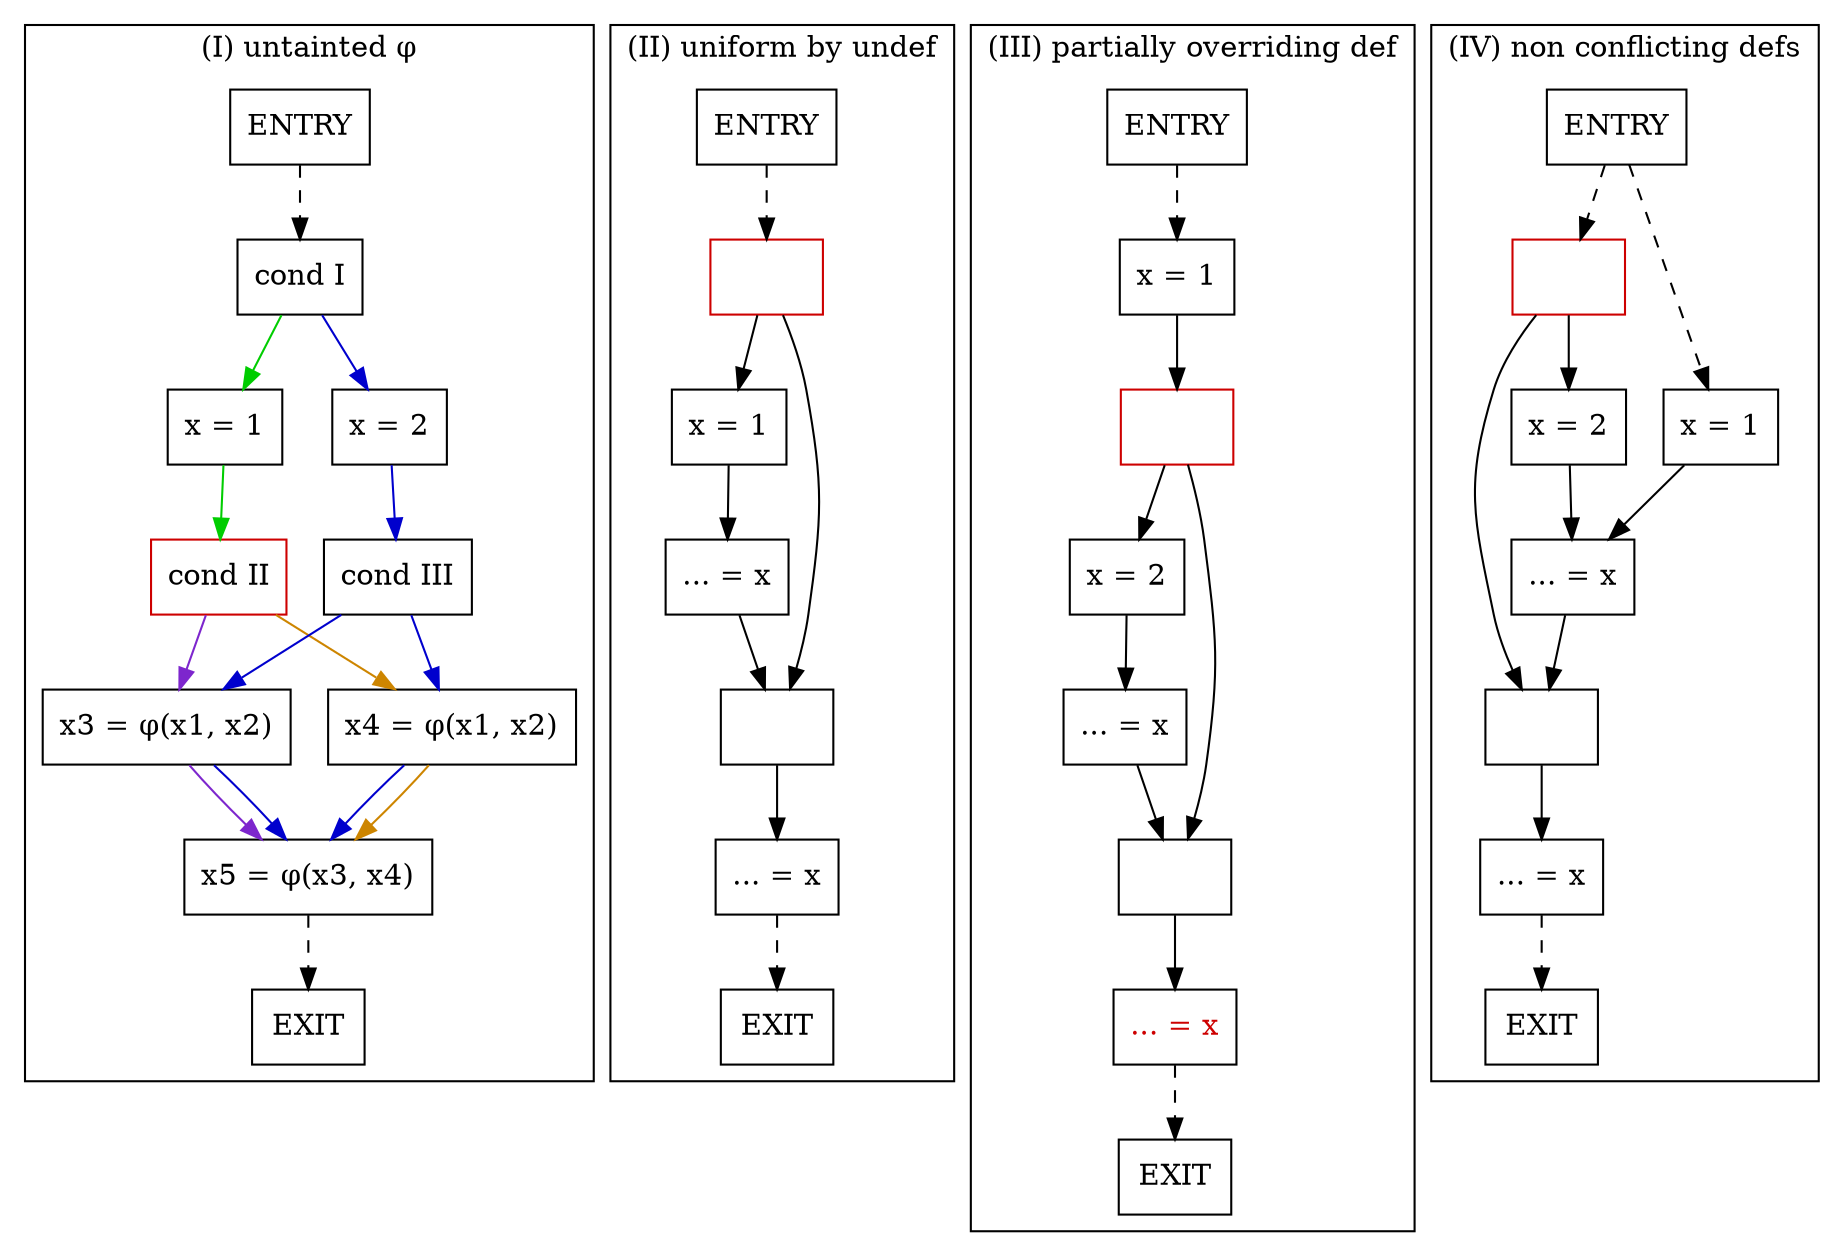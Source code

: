 digraph examples {

  node [shape=box]

  subgraph cluster_ex1 {
    label="(I) untainted &phi;"
    color=black
    ex1_entry [label="ENTRY"; rank=source]
    ex1_exit  [label="EXIT"; rank=sink]
    ex1_cond  [label="cond I"]
    ex1_x1 [label="x = 1"]
    ex1_left_cond [label="cond II"; color="red3"]
    ex1_x2 [label="x = 2"]
    ex1_right_cond [label="cond III"]
    ex1_x3 [label="x3 = &phi;(x1, x2)"]
    ex1_x4 [label="x4 = &phi;(x1, x2)"]
    ex1_pdom  [label="x5 = &phi;(x3, x4)"]

    ex1_entry -> ex1_cond [style="dashed"]

    ex1_cond -> ex1_x1 [color="green3"]
    ex1_x1 -> ex1_left_cond [color="green3"]
    ex1_left_cond -> ex1_x3 [color="purple3"]
    ex1_left_cond -> ex1_x4 [color="orange3"]
    ex1_x3 -> ex1_pdom [color="purple3"]
    ex1_x3 -> ex1_pdom [color="blue3"]

    ex1_cond -> ex1_x2 [color="blue3"]
    ex1_x2 -> ex1_right_cond [color="blue3"]
    ex1_right_cond -> ex1_x3 [color="blue3"]
    ex1_right_cond -> ex1_x4 [color="blue3"]
    ex1_x4 -> ex1_pdom [color="blue3"]
    ex1_x4 -> ex1_pdom [color="orange3"]

    ex1_pdom -> ex1_exit [style="dashed"]
  }

  subgraph cluster_ex2 {
    label="(II) uniform by undef"
    color=black
    ex2_entry [label="ENTRY"; rank=source]
    ex2_exit  [label="EXIT"; rank=sink]
    ex2_cond  [label=""; color="red3"]
    ex2_x1 [label="x = 1"]
    ex2_use_inside [label="... = x"]
    ex2_pdom [label=""]
    ex2_use_outside [label="... = x"]

    ex2_entry -> ex2_cond [style="dashed"]

    ex2_cond -> ex2_x1
    ex2_cond -> ex2_pdom
    ex2_x1 -> ex2_use_inside
    ex2_use_inside -> ex2_pdom

    ex2_pdom -> ex2_use_outside
    ex2_use_outside -> ex2_exit [style="dashed"]
  }

  subgraph cluster_ex3 {
    label="(III) partially overriding def"
    color=black
    ex3_entry [label="ENTRY"; rank=source]
    ex3_exit  [label="EXIT"; rank=sink]
    ex3_x1 [label="x = 1"]
    ex3_cond  [label=""; color="red3"]
    ex3_x2 [label="x = 2"]
    ex3_use_inside [label="... = x"]
    ex3_pdom [label=""]
    ex3_use_outside [label="... = x"; fontcolor="red3"]

    ex3_entry -> ex3_x1 [style="dashed"]

    ex3_x1 -> ex3_cond
    ex3_cond -> ex3_x2
    ex3_cond -> ex3_pdom
    ex3_x2 -> ex3_use_inside
    ex3_use_inside -> ex3_pdom

    ex3_pdom -> ex3_use_outside
    ex3_use_outside -> ex3_exit [style="dashed"]
  }
 
  subgraph cluster_ex4 {
    label="(IV) non conflicting defs"
    color=black
    ex4_entry [label="ENTRY"; rank=source]
    ex4_exit  [label="EXIT"; rank=sink]
    ex4_x1 [label="x = 1"]
    ex4_cond  [label=""; color="red3"]
    ex4_x2 [label="x = 2"]
    ex4_use_inside [label="... = x"]
    ex4_pdom [label=""]
    ex4_use_outside [label="... = x"]

    ex4_entry -> ex4_x1 [style="dashed"]
    ex4_entry -> ex4_cond [style="dashed"]

    ex4_cond -> ex4_x2
    ex4_cond -> ex4_pdom
    ex4_x2 -> ex4_use_inside
    ex4_use_inside -> ex4_pdom

    ex4_x1 -> ex4_use_inside

    ex4_pdom -> ex4_use_outside
    ex4_use_outside -> ex4_exit [style="dashed"]
  }

}
